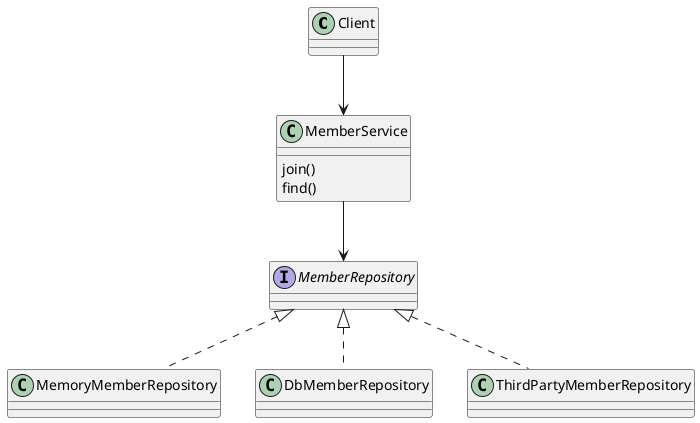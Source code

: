 @startuml
class Client
class MemberService {
    join()
    find()
}

interface MemberRepository
class MemoryMemberRepository implements MemberRepository
class DbMemberRepository implements MemberRepository
class ThirdPartyMemberRepository implements MemberRepository

Client --> MemberService
MemberService --> MemberRepository


@enduml